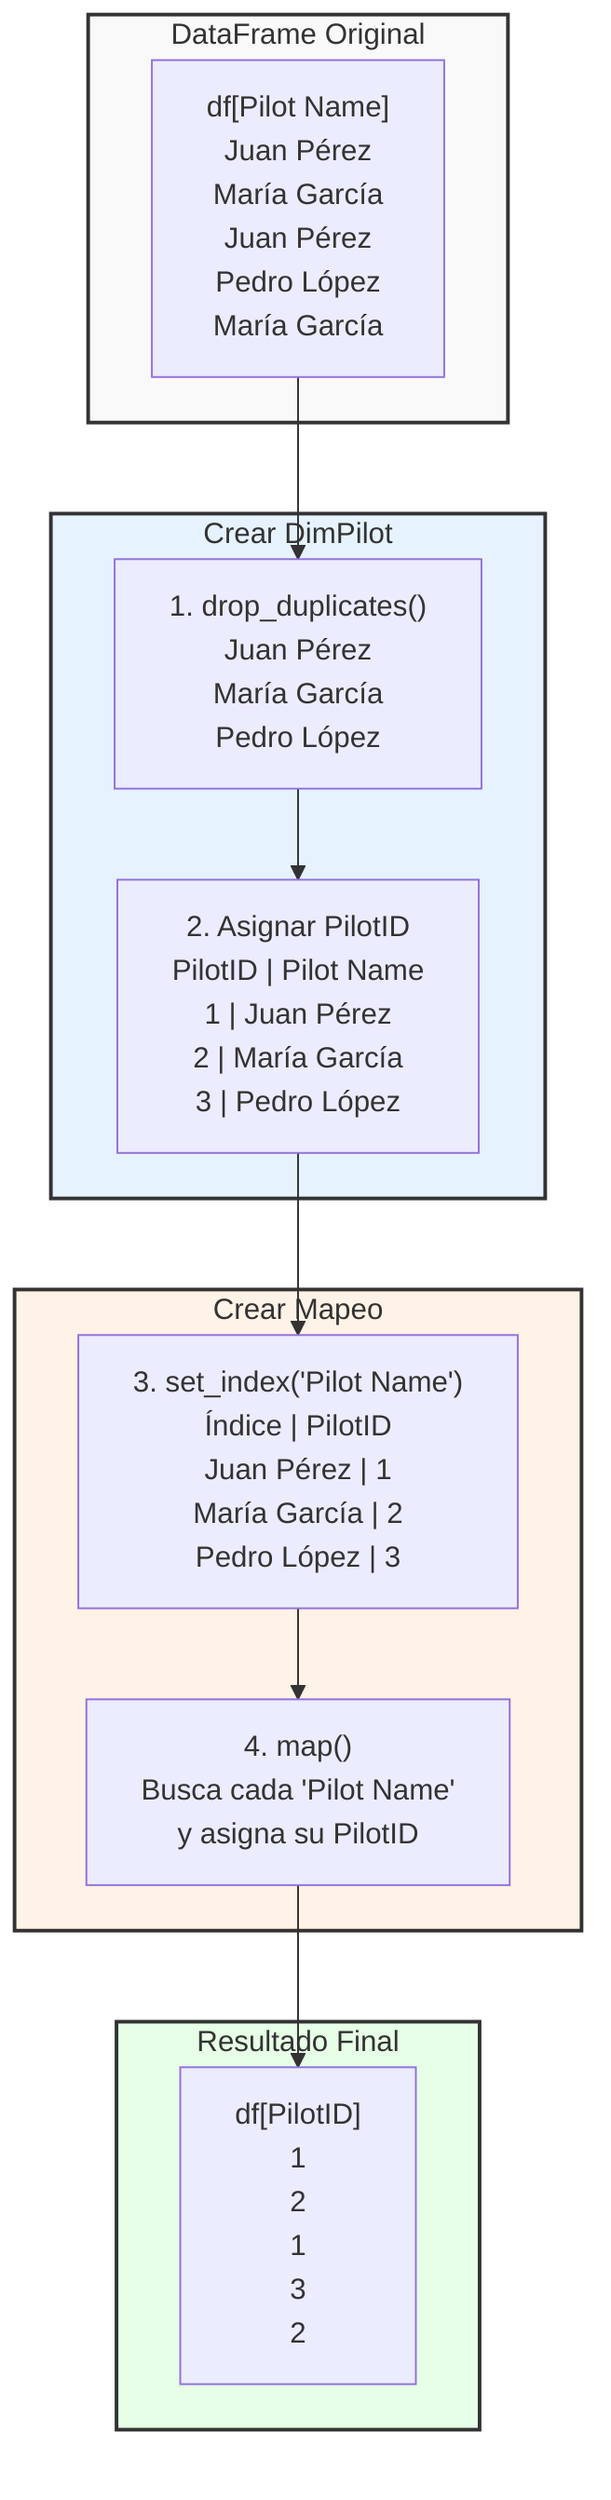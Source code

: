 flowchart TD
    subgraph DataOriginal["DataFrame Original"]
        A["df[Pilot Name]
        Juan Pérez
        María García
        Juan Pérez
        Pedro López
        María García"]
    end

    subgraph DimensionPilot["Crear DimPilot"]
        B["1. drop_duplicates()
        Juan Pérez
        María García
        Pedro López"] --> 
        C["2. Asignar PilotID
        PilotID | Pilot Name
        1       | Juan Pérez
        2       | María García
        3       | Pedro López"]
    end

    subgraph CrearMapeo["Crear Mapeo"]
        D["3. set_index('Pilot Name')
        Índice    | PilotID
        Juan Pérez    | 1
        María García  | 2
        Pedro López   | 3"] -->
        E["4. map()
        Busca cada 'Pilot Name' 
        y asigna su PilotID"]
    end

    subgraph ResultadoFinal["Resultado Final"]
        F["df[PilotID]
        1
        2
        1
        3
        2"]
    end

    A --> B
    C --> D
    E --> F

    style DataOriginal fill:#f9f9f9,stroke:#333,stroke-width:2px
    style DimensionPilot fill:#e6f3ff,stroke:#333,stroke-width:2px
    style CrearMapeo fill:#fff2e6,stroke:#333,stroke-width:2px
    style ResultadoFinal fill:#e6ffe6,stroke:#333,stroke-width:2px